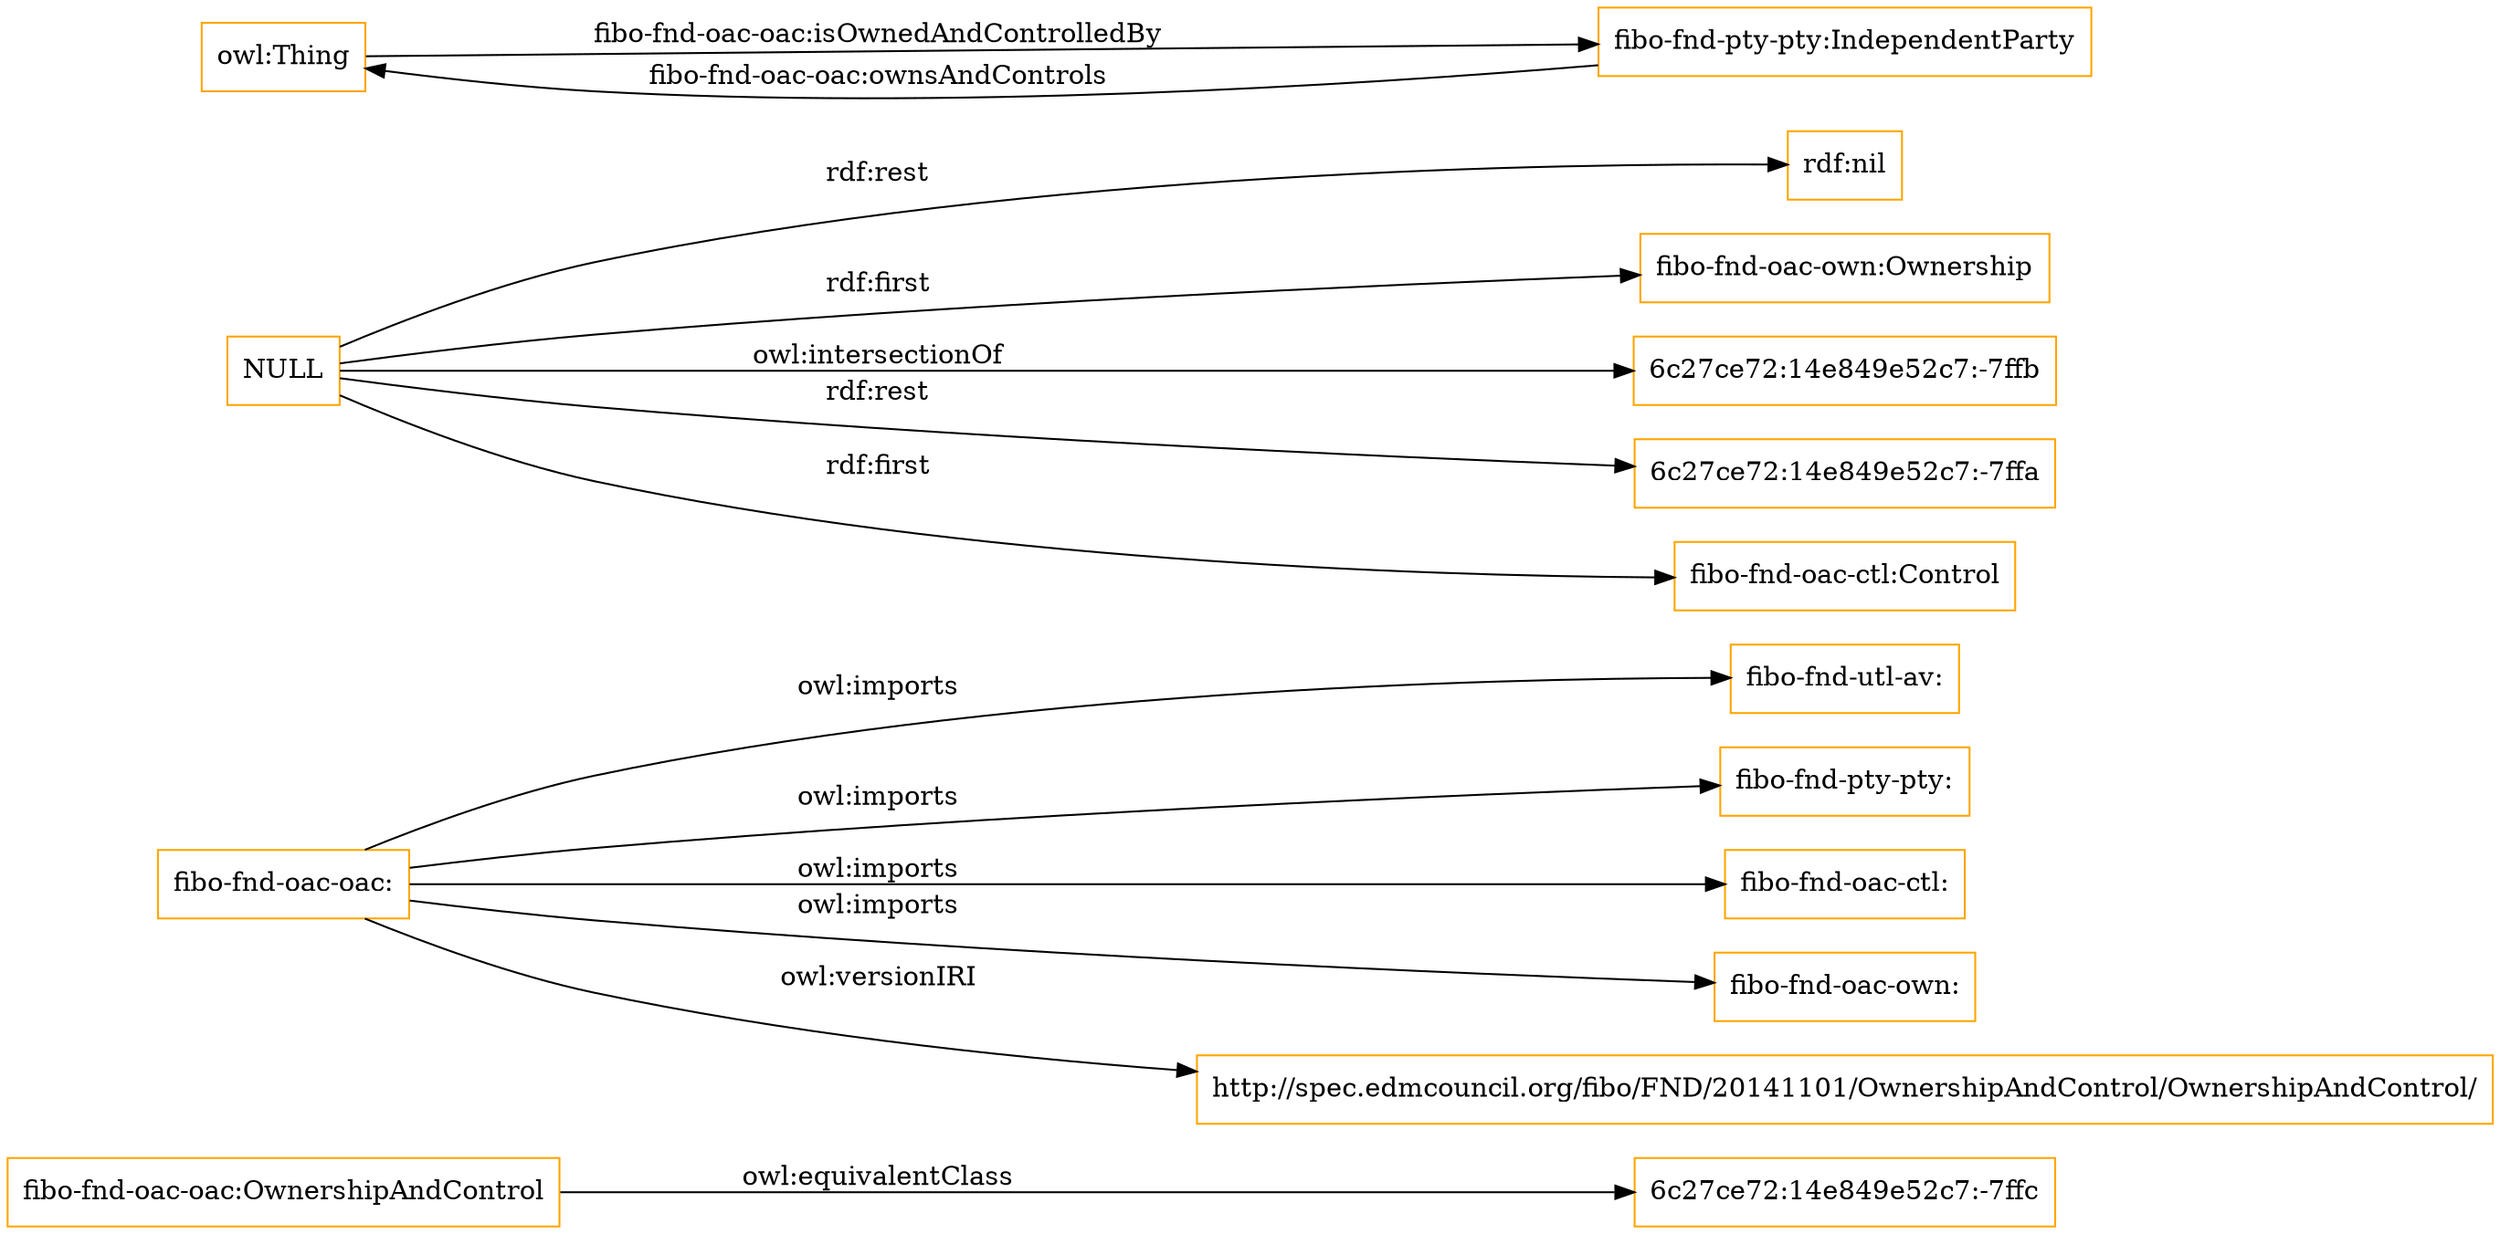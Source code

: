 digraph ar2dtool_diagram { 
rankdir=LR;
size="1501"
node [shape = rectangle, color="orange"]; "6c27ce72:14e849e52c7:-7ffc" "fibo-fnd-oac-oac:OwnershipAndControl" ; /*classes style*/
	"fibo-fnd-oac-oac:OwnershipAndControl" -> "6c27ce72:14e849e52c7:-7ffc" [ label = "owl:equivalentClass" ];
	"fibo-fnd-oac-oac:" -> "fibo-fnd-utl-av:" [ label = "owl:imports" ];
	"fibo-fnd-oac-oac:" -> "fibo-fnd-pty-pty:" [ label = "owl:imports" ];
	"fibo-fnd-oac-oac:" -> "fibo-fnd-oac-ctl:" [ label = "owl:imports" ];
	"fibo-fnd-oac-oac:" -> "fibo-fnd-oac-own:" [ label = "owl:imports" ];
	"fibo-fnd-oac-oac:" -> "http://spec.edmcouncil.org/fibo/FND/20141101/OwnershipAndControl/OwnershipAndControl/" [ label = "owl:versionIRI" ];
	"NULL" -> "rdf:nil" [ label = "rdf:rest" ];
	"NULL" -> "fibo-fnd-oac-own:Ownership" [ label = "rdf:first" ];
	"NULL" -> "6c27ce72:14e849e52c7:-7ffb" [ label = "owl:intersectionOf" ];
	"NULL" -> "6c27ce72:14e849e52c7:-7ffa" [ label = "rdf:rest" ];
	"NULL" -> "fibo-fnd-oac-ctl:Control" [ label = "rdf:first" ];
	"owl:Thing" -> "fibo-fnd-pty-pty:IndependentParty" [ label = "fibo-fnd-oac-oac:isOwnedAndControlledBy" ];
	"fibo-fnd-pty-pty:IndependentParty" -> "owl:Thing" [ label = "fibo-fnd-oac-oac:ownsAndControls" ];

}
